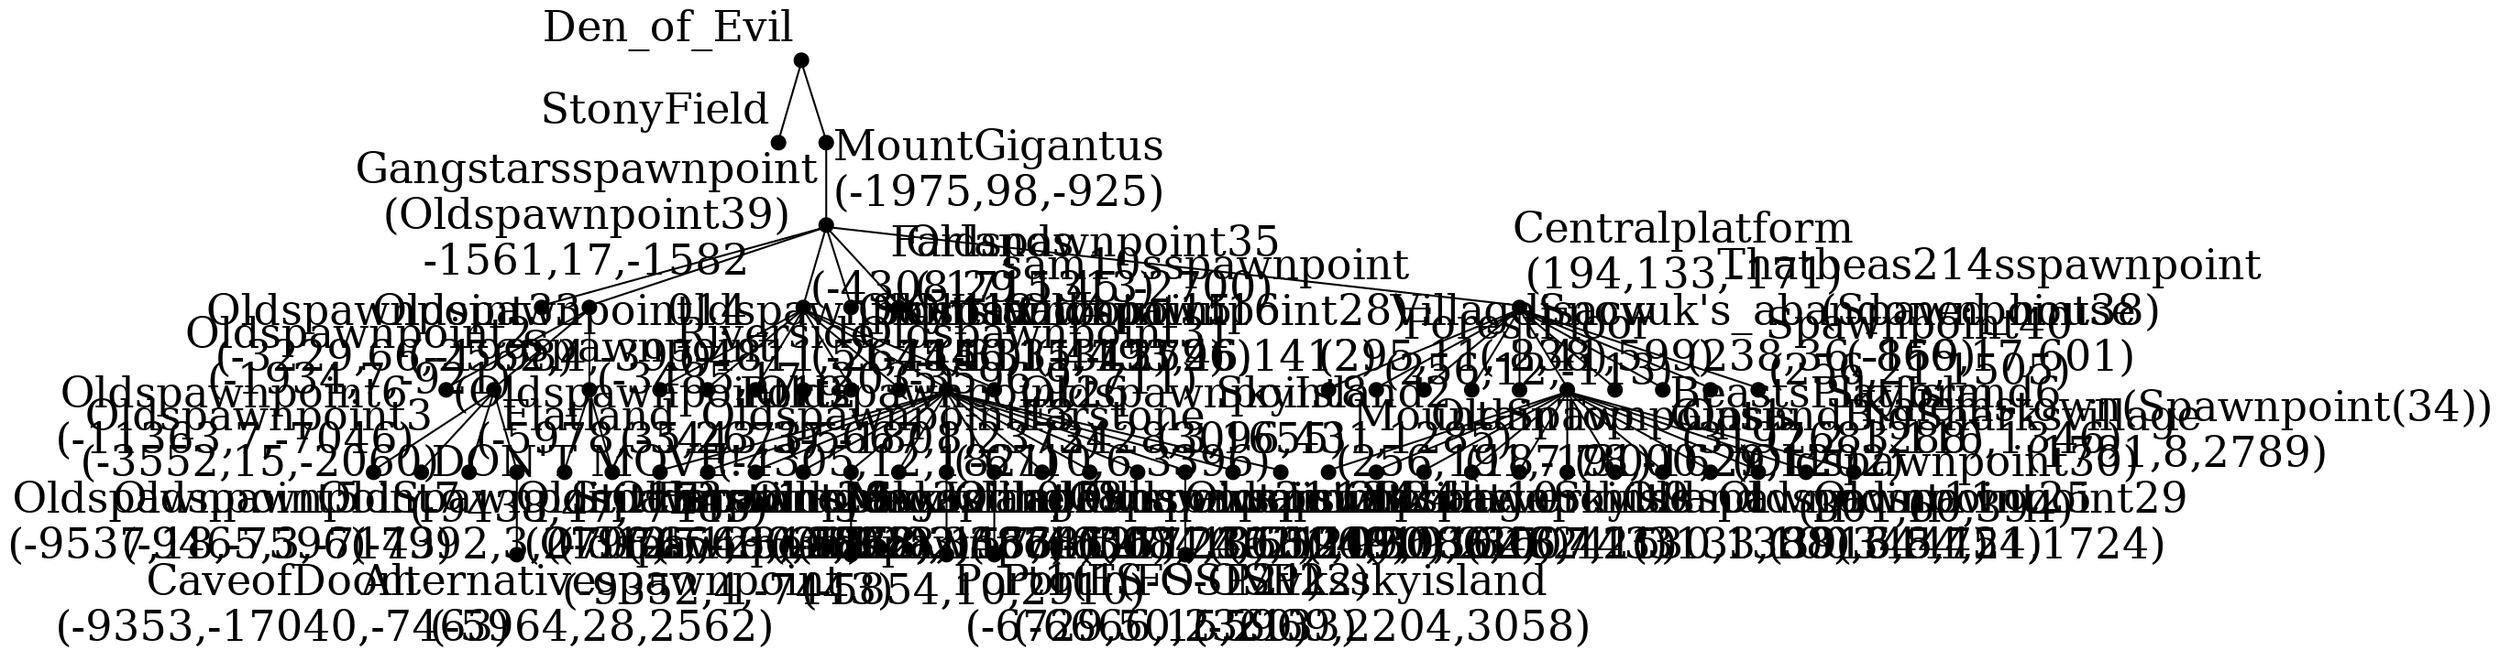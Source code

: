 //neato -n  -Tpng map.dot -o
graph map { 
graph [scale=0.25]
node [margin=0/*.5*/ shape=point width=0.1 fontcolor=black fontsize=22 /*fixedsize=true*/]
DOEVIL [xlabel="Den_of_Evil" pos="-2161,-1231"];
SFIELD [xlabel="StonyField" pos="-2002,-2565"];
GSTAR [xlabel="Gangstarsspawnpoint\n(Oldspawnpoint39)\n-1561,17,-1582" pos="-1561,-1582"];
//GSTAR
MG [xlabel="MountGigantus\n(-1975,98,-925)" pos="-1975,-925"];
//MG
OSP2 [xlabel="Oldspawnpoint2\n(-1934,7,-921)" pos="-1934,-921"];
RIVER [xlabel="Riverside\n(-3485,17,-2035)" pos="-3485,-2035"];
FARL [xlabel="Farlands\n(-4308,29,1313)" pos="-4308,1313"];
OSP31 [xlabel="Oldspawnpoint31\n(-3596,9,-711)" pos="-3596,-711"];
OSP35 [xlabel="Oldspawnpoint35\n(-1715,45,-2700)" pos="-1715,-2700"];
CP [xlabel="Centralplatform\n(194,133,-171)" pos="194,-171"];
  //CP
MT [xlabel="MountainTop\n(256,191,-191)" pos="256,-191"];
FF [xlabel="ForestFloor\n(256,12,-113)" pos="256,-113"];
OSP1 [xlabel="OldSpawnpoint1\n(187,78,-162)" pos="187,-162"];
SNOW [xlabel="Snow\n(-8,41,599)" pos="-8,599"];
LAHOUSE [xlabel="lisacvuk's_abandoned_house\n(238,36,-159)" pos="238,-159"];
OASIS [xlabel="Oasis\n(3000,29,1202)" pos="3000,1202"];
VILL [xlabel="Village\n(295,11,-238)" pos="295,-238"];
GBSVILL [xlabel="GlpsandBigSharksvillage\n(Oldspawnpoint30)\n(301,60,394)" pos="301,394"];
TB214 [xlabel="Thatbeas214sspawnpoint\n(Spawnpoint38)\n(-866,17,601)" pos="-866,601"];
SP40 [xlabel="Spawnpoint40\n(256,21,1505)" pos="256,1505"];
    //OASIS
OSP4 [xlabel="Oldspawnpoint4\n(3084,30,1268)" pos="3084,1268"];
OSP8 [xlabel="Oldspawnpoint8\n(2428,3,1655)" pos="2428,1655"];
OSP9 [xlabel="Oldspawnpoint9\n(3086,16,443)" pos="3086,443"];
SKYI [xlabel="SkyIsland\n(3007,2130,1388)" pos="3007,1388"];
SKYI2 [xlabel="SkyIsland2\n(3096,431,1285)" pos="3096,1285"];
OSP10 [xlabel="Oldspawnpoint10\n(3681,17,1302)" pos="3681,1302"];
OSP11 [xlabel="Oldspawnpoint11\n(3133,100,3447)" pos="3133,3447"];
BP [xlabel="BeastsPlatform\n(3197,2,1288)" pos="3197,1288"];
OSP25 [xlabel="Oldspawnpoint25\n(3916,8,454)" pos="3916,454"];
SKYI6 [xlabel="SkyIsland6\n(2683,116,1346)" pos="2683,1346"];
OSP29 [xlabel="Oldspawnpoint29\n(3454,21,1724)" pos="3454,1724"];
KTOWN [xlabel="Kalemstown(Spawnpoint(34))\n(1781,8,2789)" pos="1781,2789"];
  //RIVER
OSP3 [xlabel="Oldspawnpoint3\n(-3552,15,-2060)" pos="-3552,-2060"];
FLATL [xlabel="Flatland\nDON'T MOVE!\n(-9438,47,-7485)" pos="-9438,-7485"];
OSP33 [xlabel="Oldspawnpoint33\n(-3229,66,-1998)" pos="-3229,-1998"];
    //FLATL
OSP5 [xlabel="Oldspawnpoint5\n(-9537,18,-7596)" pos="-9537,-7596"];
OSP6 [xlabel="Oldspawnpoint6\n(-11363,7,-7046)" pos="-11363,-7046"];
OSP7 [xlabel="Oldspawnpoint7\n(-9465,3,-7143)" pos="-9465,-7143"];
STICHVILL [xlabel="Stitch3svillage\n(Oldspawnpoint32)\n(-9352,4,-7443)" pos="-9352,-7443"];
        //STICHVILL
COD [xlabel="CaveofDoom\n(-9353,-17040,-7463)" pos="-9353,-7463"];
    //OSP33
PORT1 [xlabel="Port1\n(-3125,-23,-1868)" pos="-3125,-1868"];
PORT2 [xlabel="Port2\n(-3443,37,-1801)" pos="-3443,-1801"];
  //FARL
OSP12 [xlabel="0ldspawnpoint12\n(-4811,51,1150)" pos="-4811,1150"];
OSP13 [xlabel="Oldspawnpoint13\n(-4305,12,1821)" pos="-4305,1821"];
OSP14 [xlabel="Oldspawnpoint14\n(-2562,4,-395)" pos="-2562,-395"];
SKYI4 [xlabel="SkyIsland4\n(-2675,111,-315)" pos="-2675,-315"];
OSP15 [xlabel="Oldspawnpoint15\n(-4446,15,-1279)" pos="-4446,-1279"];
OSP16 [xlabel="Oldspawnpoint16\n(-3331,4,1526)" pos="-3331,1526"];
FARS  [xlabel="Farstone\n(-6710,6,3396)" pos="-6710,3396"];
SAM10 [xlabel="sam10sspawnpoint\n(Oldspawnpoint28)\n(-4793,46,1412)" pos="-4793,1412"];
    //FARS
FARSM [xlabel="FarstoneMegamine\n(-6690,-1100,3387)" pos="-6690,3387"];
OSP17 [xlabel="OldSpawnpoint17\n(-7992,3,2798)" pos="-7992,2798"];
OSP18 [xlabel="Oldspawnpoint18\n(-5868,2,4834)" pos="-5868,4834"];
SKYI5 [xlabel="SkyIsland5\n(-6018,157,4656)" pos="-6018,4656"];
OSP19 [xlabel="Spawnpoint\n(Oldspawnpoint19\n(-5978,35,2673)" pos="-5978,2673"];
OSP20 [xlabel="Oldspawnpoint20\n(-7071,1,3638)" pos="-7071,3638"];
OSP21 [xlabel="Oldspawnpoint21\n(-6681,13,2451)" pos="-6681,2451"];
OSP22 [xlabel="Oldspawnpoint22\n(-6546,12,2203)" pos="-6546,2203"];
OSP23 [xlabel="0ldspawnpoint23\n(-6111,10,2119)" pos="-6111,2119"];
OSP24 [xlabel="Oldspawnpoint24\n(-5774,10,2090)" pos="-5774,2090"];
OSP26 [xlabel="Oldspawnpoint26\n(-5667,8,2373)" pos="-5667,2373"];
MVKVILL [xlabel="Mvksvillage\n(Oldspawnpoint27)\n(-5854,10,2910)" pos="-5854,2910"];
SAM12 [xlabel="sam12svillage\n(-6594,36,1648)" pos="-6594,1648"];
IISU [xlabel="iisuswhateverthisis\n(-4919,215,2415)" pos="-4919,2415"];
      //OSP19
ASP [xlabel="Alternativespawnpoint\n(-5964,28,2562)" pos="-5964,2562"];
      //OSP21
FSPORT1 [xlabel="Port1(FS-OSP21)\n(-6729,50,2360)" pos="-6729,2360"];
      //OSP22
OSP22PORT1 [xlabel="Port1(FS-OSP22)\n(-6666,15,2133)" pos="-6666,2133"];
MVKS [xlabel="Mvksskyisland\n(-5969,2204,3058)" pos="-5969,3058"];


DOEVIL -- GSTAR
DOEVIL -- SFIELD

GSTAR -- MG
//MG -- GSTAR
MG -- CP
MG -- OSP2
MG -- RIVER
MG -- FARL
MG -- OSP31
MG -- OSP35
//CP -- MG
CP -- MT
CP -- FF
CP -- OSP1
CP -- SNOW
CP -- LAHOUSE
CP -- OASIS
CP -- VILL
CP -- GBSVILL
CP -- TB214
CP -- SP40
//OASIS -- CP
OASIS -- OSP4
OASIS -- OSP8
OASIS -- OSP9
OASIS -- SKYI
OASIS -- SKYI2
OASIS -- OSP10
OASIS -- OSP11
OASIS -- BP
OASIS -- OSP25
OASIS -- SKYI6
OASIS -- OSP29
OASIS -- KTOWN
//RIVER -- MG
RIVER -- OSP3
RIVER -- FLATL
RIVER -- OSP33
//FLATL -- RIVER
FLATL -- OSP5
FLATL -- OSP6
FLATL -- OSP7
FLATL -- STICHVILL
//FLATL -- STICHVILL
STICHVILL--COD
//OSP33 -- RIVER
OSP33 -- PORT1
OSP33 -- PORT2
//FARL --MG 
FARL -- OSP12
FARL -- OSP13
FARL -- OSP14
FARL -- SKYI4
FARL -- OSP15
FARL -- OSP16
FARL -- FARS
FARL -- SAM10

FARS -- FARSM
FARS -- OSP17
FARS -- OSP18
FARS -- SKYI5
FARS -- OSP19
FARS -- OSP20
FARS -- OSP21
FARS -- OSP22
FARS -- OSP23
FARS -- OSP24
FARS -- OSP26
FARS -- MVKVILL
FARS -- SAM12
FARS -- IISU
//OSP19 -- FARS
OSP19 -- ASP
OSP21 -- FSPORT1
OSP22 -- OSP22PORT1
MVKVILL -- MVKS

}
